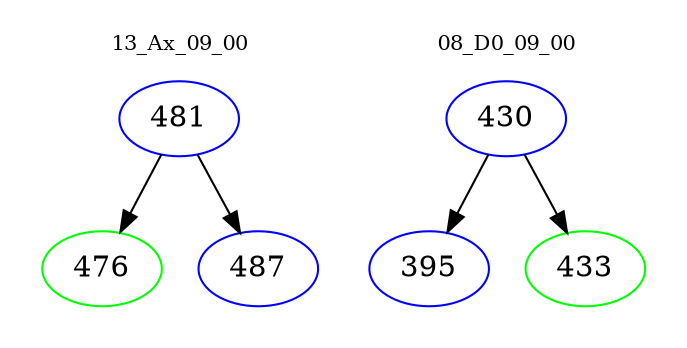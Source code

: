 digraph{
subgraph cluster_0 {
color = white
label = "13_Ax_09_00";
fontsize=10;
T0_481 [label="481", color="blue"]
T0_481 -> T0_476 [color="black"]
T0_476 [label="476", color="green"]
T0_481 -> T0_487 [color="black"]
T0_487 [label="487", color="blue"]
}
subgraph cluster_1 {
color = white
label = "08_D0_09_00";
fontsize=10;
T1_430 [label="430", color="blue"]
T1_430 -> T1_395 [color="black"]
T1_395 [label="395", color="blue"]
T1_430 -> T1_433 [color="black"]
T1_433 [label="433", color="green"]
}
}
